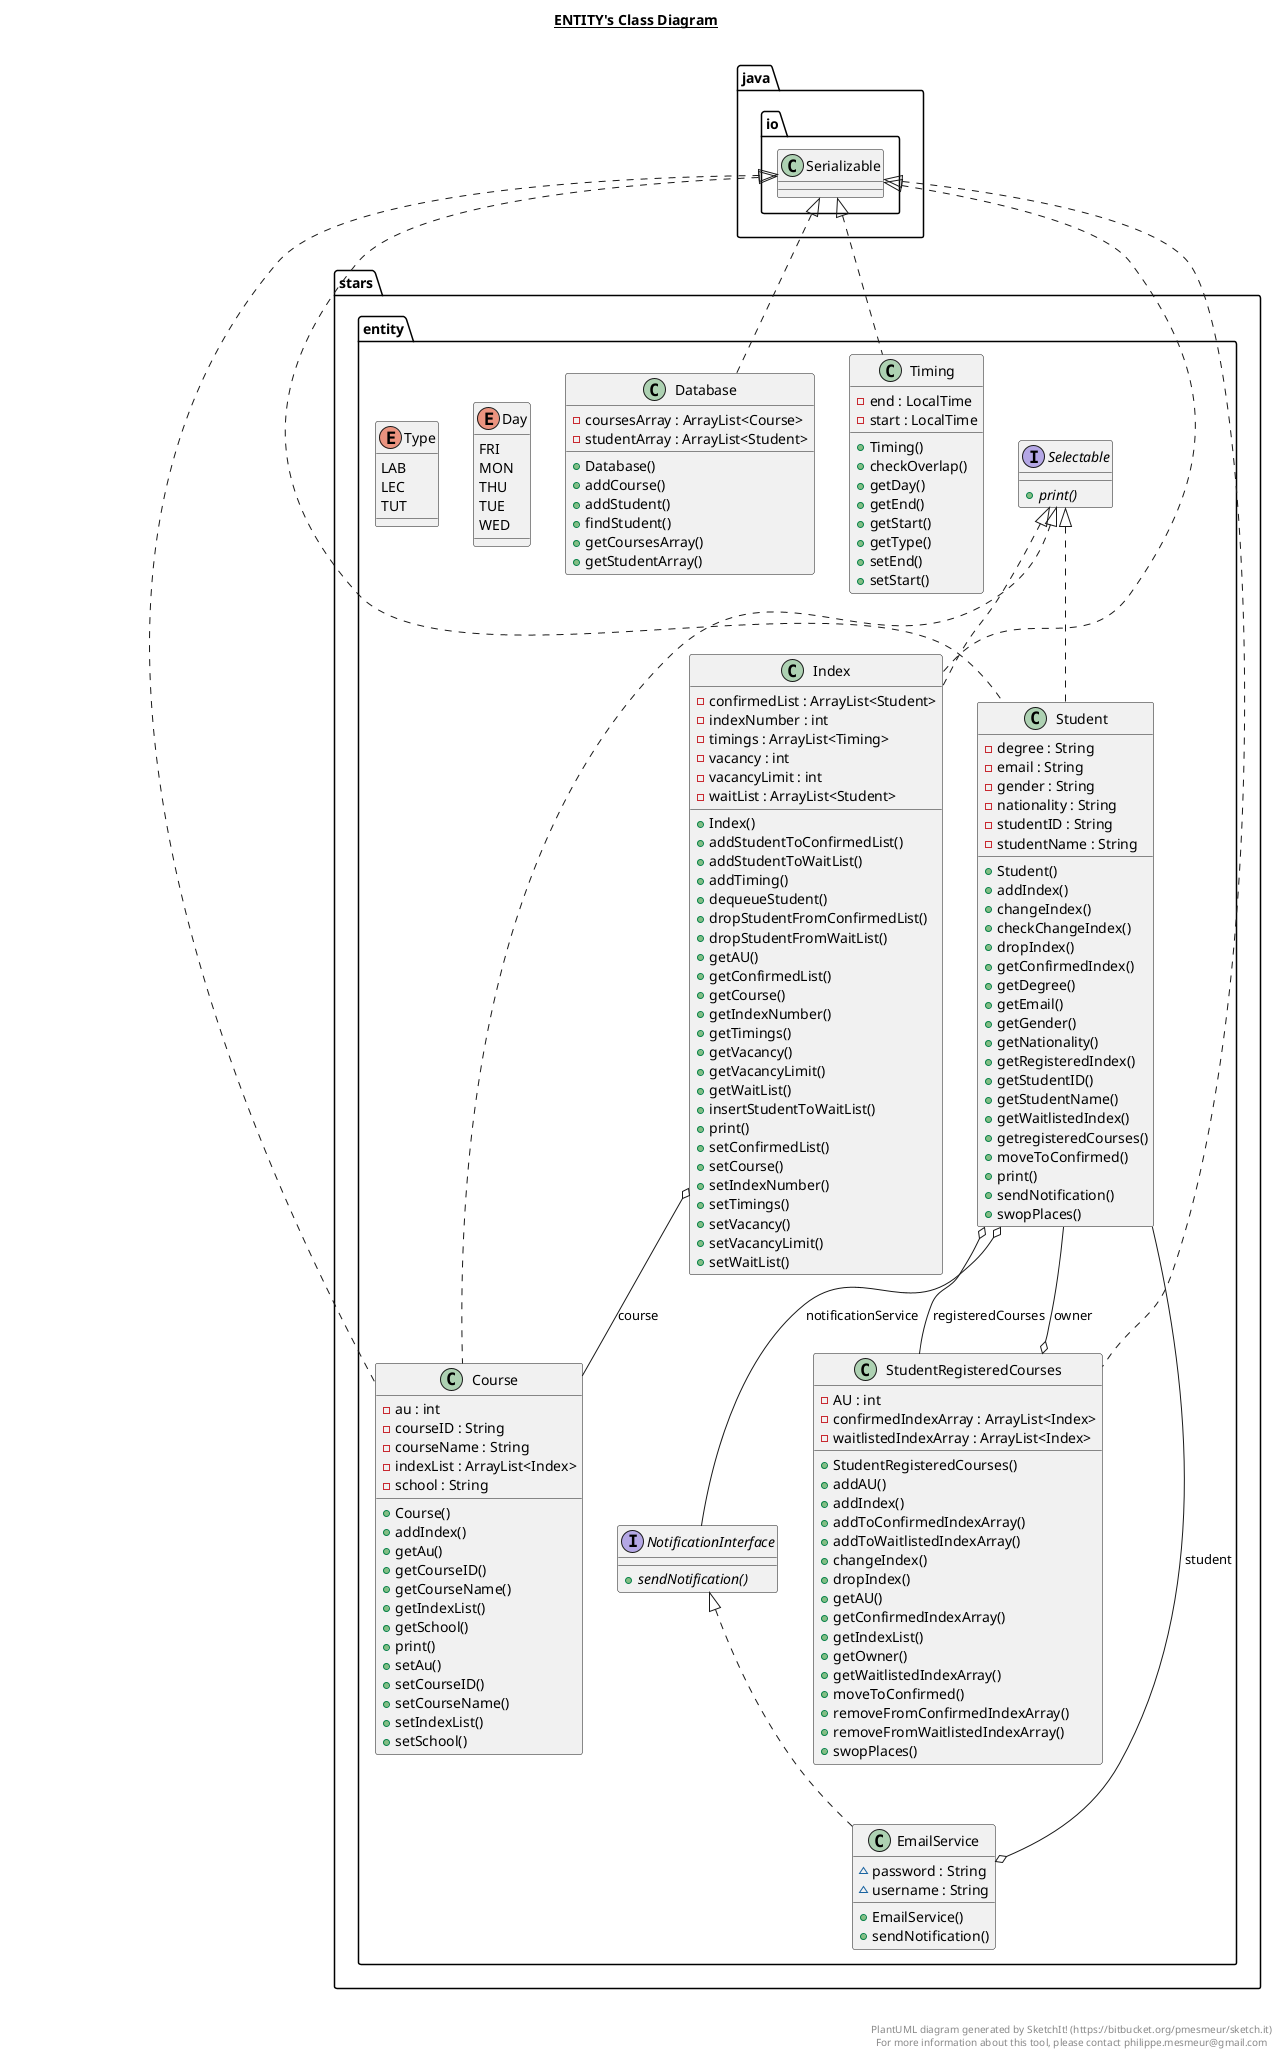 @startuml

title __ENTITY's Class Diagram__\n

  namespace stars.entity {
    class stars.entity.Course {
        - au : int
        - courseID : String
        - courseName : String
        - indexList : ArrayList<Index>
        - school : String
        + Course()
        + addIndex()
        + getAu()
        + getCourseID()
        + getCourseName()
        + getIndexList()
        + getSchool()
        + print()
        + setAu()
        + setCourseID()
        + setCourseName()
        + setIndexList()
        + setSchool()
    }
  }
  

  namespace stars.entity {
    class stars.entity.Database {
        - coursesArray : ArrayList<Course>
        - studentArray : ArrayList<Student>
        + Database()
        + addCourse()
        + addStudent()
        + findStudent()
        + getCoursesArray()
        + getStudentArray()
    }
  }
  

  namespace stars.entity {
    class stars.entity.EmailService {
        ~ password : String
        ~ username : String
        + EmailService()
        + sendNotification()
    }
  }
  

  namespace stars.entity {
    class stars.entity.Index {
        - confirmedList : ArrayList<Student>
        - indexNumber : int
        - timings : ArrayList<Timing>
        - vacancy : int
        - vacancyLimit : int
        - waitList : ArrayList<Student>
        + Index()
        + addStudentToConfirmedList()
        + addStudentToWaitList()
        + addTiming()
        + dequeueStudent()
        + dropStudentFromConfirmedList()
        + dropStudentFromWaitList()
        + getAU()
        + getConfirmedList()
        + getCourse()
        + getIndexNumber()
        + getTimings()
        + getVacancy()
        + getVacancyLimit()
        + getWaitList()
        + insertStudentToWaitList()
        + print()
        + setConfirmedList()
        + setCourse()
        + setIndexNumber()
        + setTimings()
        + setVacancy()
        + setVacancyLimit()
        + setWaitList()
    }
  }
  

  namespace stars.entity {
    interface stars.entity.NotificationInterface {
        {abstract} + sendNotification()
    }
  }
  

  namespace stars.entity {
    interface stars.entity.Selectable {
        {abstract} + print()
    }
  }
  

  namespace stars.entity {
    class stars.entity.Student {
        - degree : String
        - email : String
        - gender : String
        - nationality : String
        - studentID : String
        - studentName : String
        + Student()
        + addIndex()
        + changeIndex()
        + checkChangeIndex()
        + dropIndex()
        + getConfirmedIndex()
        + getDegree()
        + getEmail()
        + getGender()
        + getNationality()
        + getRegisteredIndex()
        + getStudentID()
        + getStudentName()
        + getWaitlistedIndex()
        + getregisteredCourses()
        + moveToConfirmed()
        + print()
        + sendNotification()
        + swopPlaces()
    }
  }
  

  namespace stars.entity {
    class stars.entity.StudentRegisteredCourses {
        - AU : int
        - confirmedIndexArray : ArrayList<Index>
        - waitlistedIndexArray : ArrayList<Index>
        + StudentRegisteredCourses()
        + addAU()
        + addIndex()
        + addToConfirmedIndexArray()
        + addToWaitlistedIndexArray()
        + changeIndex()
        + dropIndex()
        + getAU()
        + getConfirmedIndexArray()
        + getIndexList()
        + getOwner()
        + getWaitlistedIndexArray()
        + moveToConfirmed()
        + removeFromConfirmedIndexArray()
        + removeFromWaitlistedIndexArray()
        + swopPlaces()
    }
  }
  

  namespace stars.entity {
    class stars.entity.Timing {
        - end : LocalTime
        - start : LocalTime
        + Timing()
        + checkOverlap()
        + getDay()
        + getEnd()
        + getStart()
        + getType()
        + setEnd()
        + setStart()
    }
  }
  

  namespace stars.entity {
    enum Day {
      FRI
      MON
      THU
      TUE
      WED
    }
  }
  

  namespace stars.entity {
    enum Type {
      LAB
      LEC
      TUT
    }
  }
  

  stars.entity.Course .up.|> java.io.Serializable
  stars.entity.Course .up.|> stars.entity.Selectable
  stars.entity.Database .up.|> java.io.Serializable
  stars.entity.EmailService .up.|> stars.entity.NotificationInterface
  stars.entity.EmailService o-- stars.entity.Student : student
  stars.entity.Index .up.|> java.io.Serializable
  stars.entity.Index .up.|> stars.entity.Selectable
  stars.entity.Index o-- stars.entity.Course : course
  stars.entity.Student .up.|> java.io.Serializable
  stars.entity.Student .up.|> stars.entity.Selectable
  stars.entity.Student o-- stars.entity.NotificationInterface : notificationService
  stars.entity.Student o-- stars.entity.StudentRegisteredCourses : registeredCourses
  stars.entity.StudentRegisteredCourses .up.|> java.io.Serializable
  stars.entity.StudentRegisteredCourses o-- stars.entity.Student : owner
  stars.entity.Timing .up.|> java.io.Serializable
  stars.entity.Timing o-- stars.entity.Timing.Day : day
  stars.entity.Timing o-- stars.entity.Timing.Type : type
  stars.entity.Timing +-down- stars.entity.Timing.Day
  stars.entity.Timing +-down- stars.entity.Timing.Type


right footer


PlantUML diagram generated by SketchIt! (https://bitbucket.org/pmesmeur/sketch.it)
For more information about this tool, please contact philippe.mesmeur@gmail.com
endfooter

@enduml
